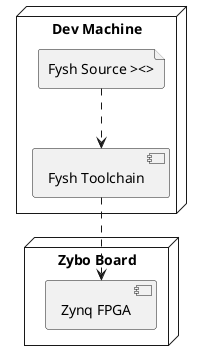 @startuml
node "Dev Machine" {
  file "Fysh Source ><>" as fs
  component "Fysh Toolchain" as ft
}

node "Zybo Board" {
  component "Zynq FPGA" as pl
}

fs -[dashed]-> ft
ft -[dashed]-> pl
@enduml
